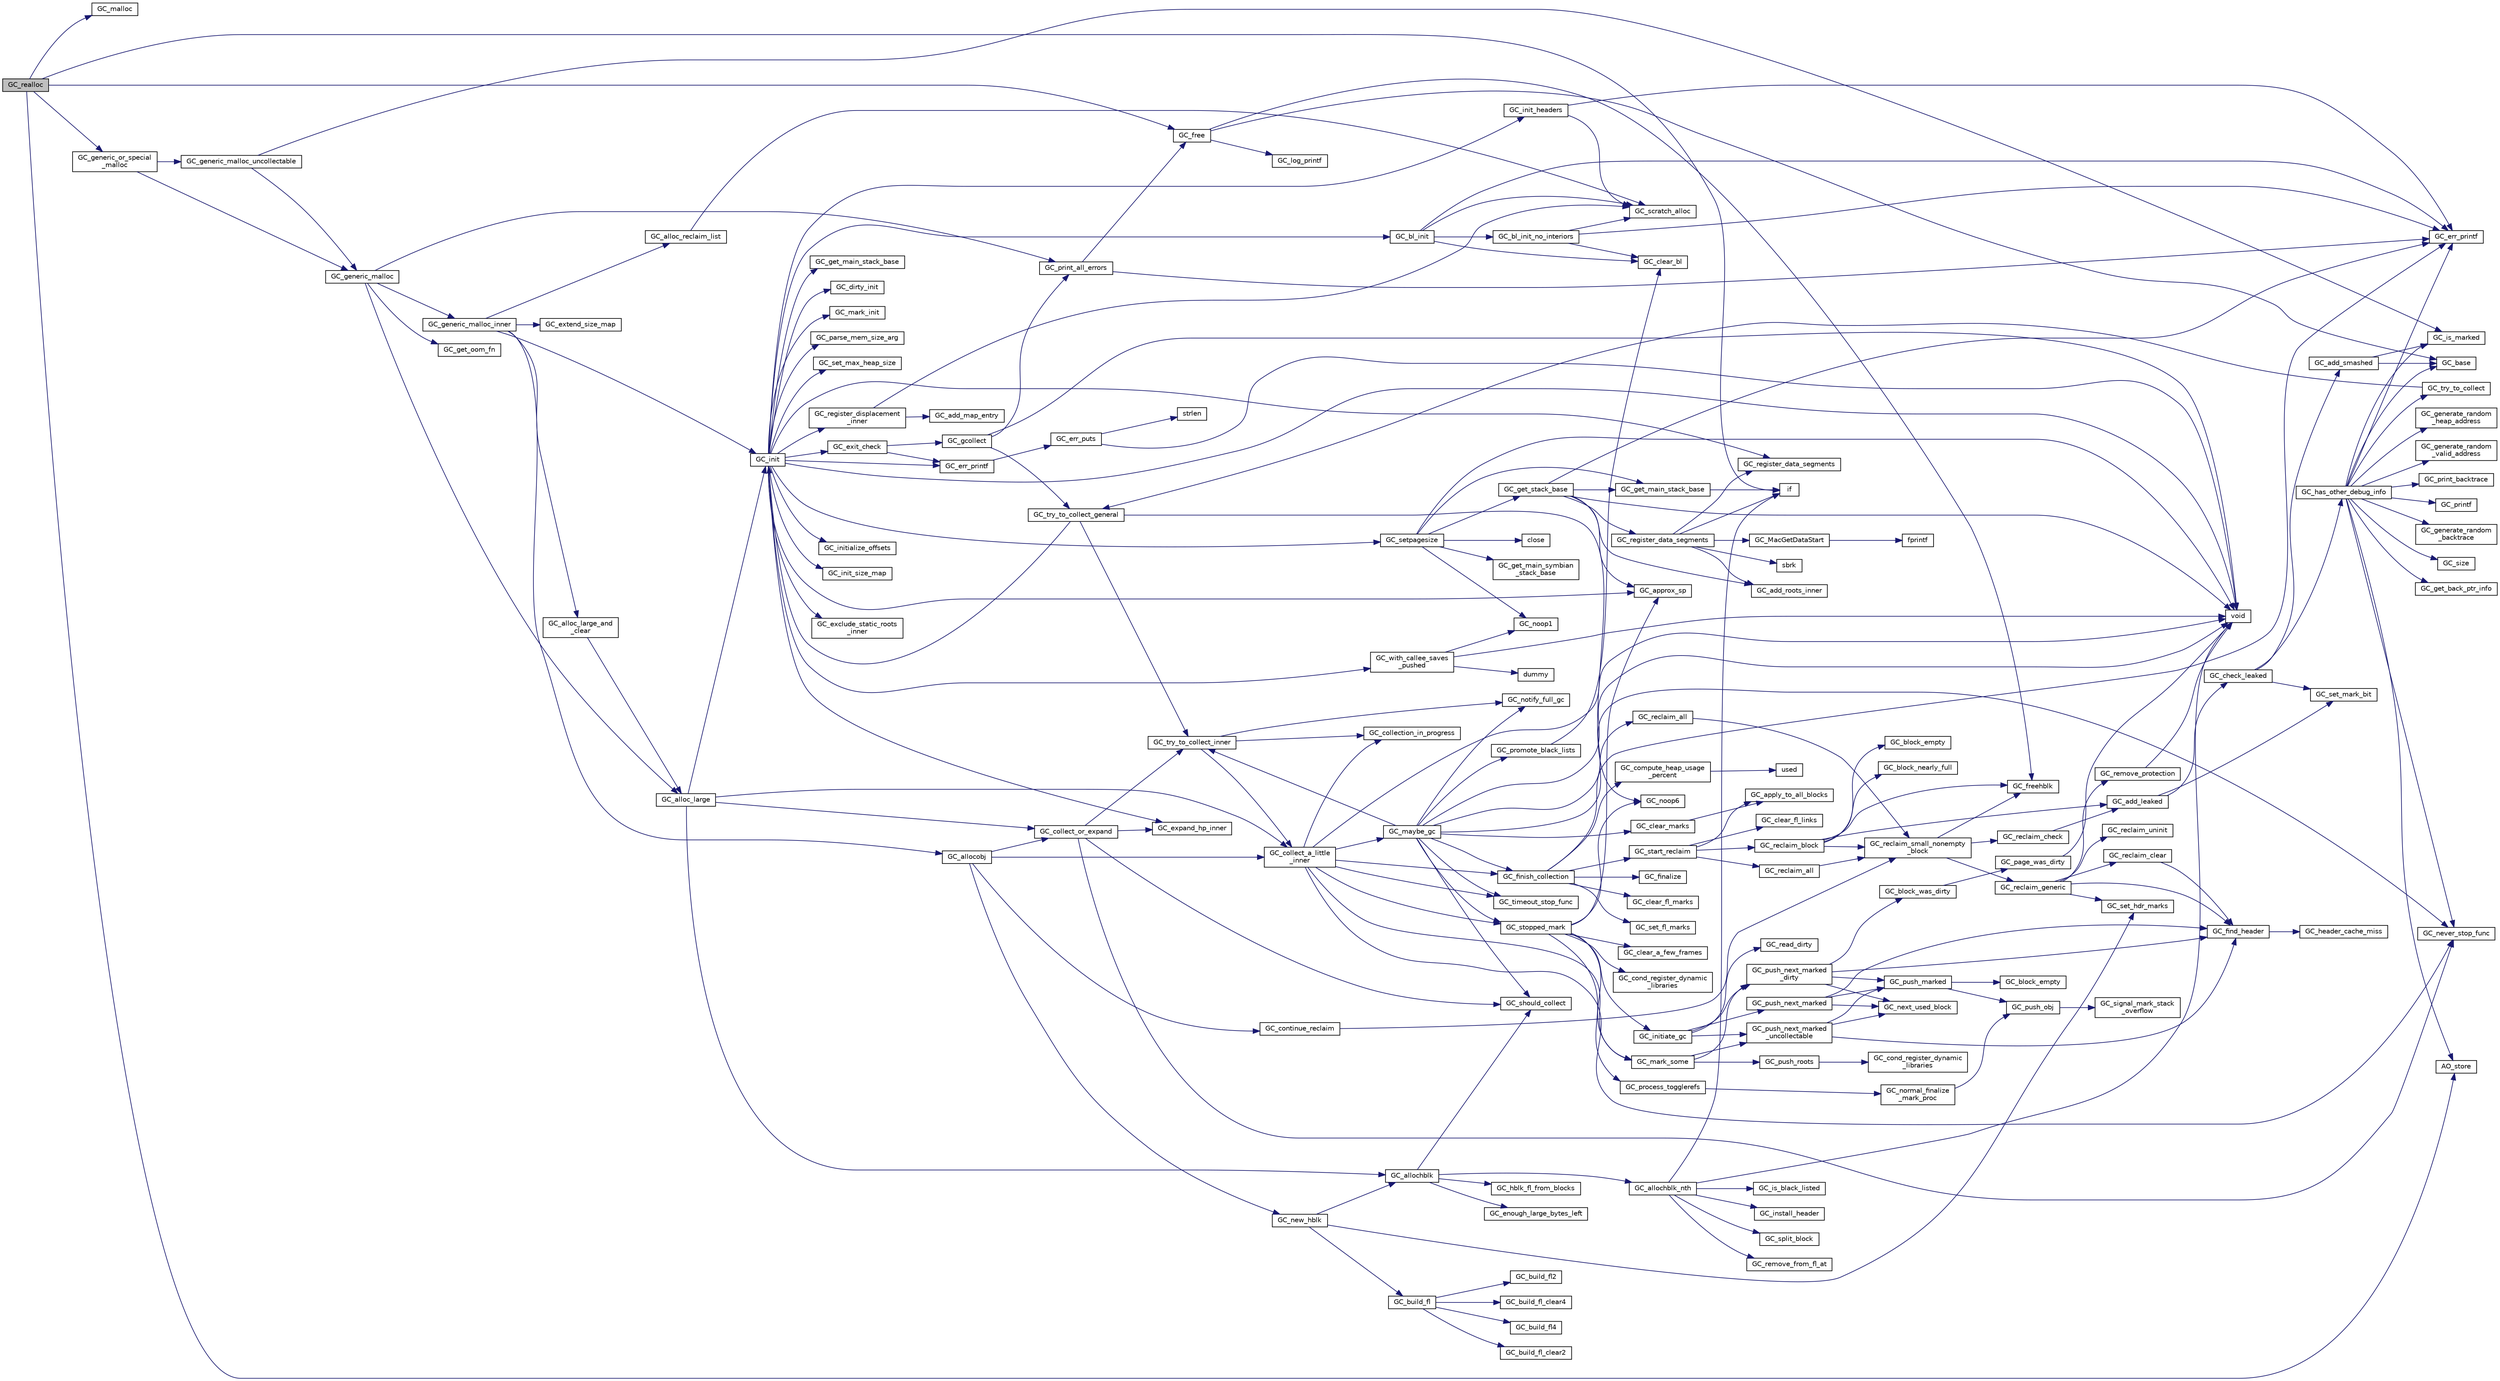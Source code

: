 digraph "GC_realloc"
{
  edge [fontname="Helvetica",fontsize="10",labelfontname="Helvetica",labelfontsize="10"];
  node [fontname="Helvetica",fontsize="10",shape=record];
  rankdir="LR";
  Node2892 [label="GC_realloc",height=0.2,width=0.4,color="black", fillcolor="grey75", style="filled", fontcolor="black"];
  Node2892 -> Node2893 [color="midnightblue",fontsize="10",style="solid",fontname="Helvetica"];
  Node2893 [label="GC_malloc",height=0.2,width=0.4,color="black", fillcolor="white", style="filled",URL="$d6/dcd/malloc_8c.html#a9181bcacd1d3f9ffb3567c73e06bd067"];
  Node2892 -> Node2894 [color="midnightblue",fontsize="10",style="solid",fontname="Helvetica"];
  Node2894 [label="GC_free",height=0.2,width=0.4,color="black", fillcolor="white", style="filled",URL="$d0/daa/gc_8h.html#aef11fb85e24d9cdb7da9ef9df26d45b3"];
  Node2894 -> Node2895 [color="midnightblue",fontsize="10",style="solid",fontname="Helvetica"];
  Node2895 [label="GC_log_printf",height=0.2,width=0.4,color="black", fillcolor="white", style="filled",URL="$dd/d79/gc__priv_8h.html#ada843fec7ffa10957a47951e0691f73b"];
  Node2894 -> Node2896 [color="midnightblue",fontsize="10",style="solid",fontname="Helvetica"];
  Node2896 [label="GC_base",height=0.2,width=0.4,color="black", fillcolor="white", style="filled",URL="$d0/daa/gc_8h.html#a8b93cd0c8d9c312bbdf0e679d10b680a"];
  Node2894 -> Node2897 [color="midnightblue",fontsize="10",style="solid",fontname="Helvetica"];
  Node2897 [label="GC_freehblk",height=0.2,width=0.4,color="black", fillcolor="white", style="filled",URL="$d8/d86/allchblk_8c.html#a2c41d1fbfff96311052f54041d5c659a"];
  Node2892 -> Node2898 [color="midnightblue",fontsize="10",style="solid",fontname="Helvetica"];
  Node2898 [label="if",height=0.2,width=0.4,color="black", fillcolor="white", style="filled",URL="$dc/ddc/3rd_party_2flex-2_85_835_2parse_8c.html#a5468319b5337c3d6192d299ceb3062fc"];
  Node2892 -> Node2899 [color="midnightblue",fontsize="10",style="solid",fontname="Helvetica"];
  Node2899 [label="AO_store",height=0.2,width=0.4,color="black", fillcolor="white", style="filled",URL="$de/da5/generic-small_8h.html#aa31bf334f050b63089046aa522cacdc9"];
  Node2892 -> Node2900 [color="midnightblue",fontsize="10",style="solid",fontname="Helvetica"];
  Node2900 [label="GC_generic_or_special\l_malloc",height=0.2,width=0.4,color="black", fillcolor="white", style="filled",URL="$dc/d51/mallocx_8c.html#a83549b396fda612e216481b778c3b99e"];
  Node2900 -> Node2901 [color="midnightblue",fontsize="10",style="solid",fontname="Helvetica"];
  Node2901 [label="GC_generic_malloc_uncollectable",height=0.2,width=0.4,color="black", fillcolor="white", style="filled",URL="$d6/dcd/malloc_8c.html#ae353dabc0de53073b5a7c3f1457d11ad"];
  Node2901 -> Node2902 [color="midnightblue",fontsize="10",style="solid",fontname="Helvetica"];
  Node2902 [label="GC_generic_malloc",height=0.2,width=0.4,color="black", fillcolor="white", style="filled",URL="$d6/dcd/malloc_8c.html#aa90ce9ffd281a1d15e178cfe413d0871"];
  Node2902 -> Node2903 [color="midnightblue",fontsize="10",style="solid",fontname="Helvetica"];
  Node2903 [label="GC_print_all_errors",height=0.2,width=0.4,color="black", fillcolor="white", style="filled",URL="$dd/d79/gc__priv_8h.html#a9153adf9cf216b060c3ca8e2e69529db"];
  Node2903 -> Node2904 [color="midnightblue",fontsize="10",style="solid",fontname="Helvetica"];
  Node2904 [label="GC_err_printf",height=0.2,width=0.4,color="black", fillcolor="white", style="filled",URL="$dd/d79/gc__priv_8h.html#a515817b1cc28538efe42e953361e6cb1"];
  Node2903 -> Node2894 [color="midnightblue",fontsize="10",style="solid",fontname="Helvetica"];
  Node2902 -> Node2905 [color="midnightblue",fontsize="10",style="solid",fontname="Helvetica"];
  Node2905 [label="GC_generic_malloc_inner",height=0.2,width=0.4,color="black", fillcolor="white", style="filled",URL="$d6/dcd/malloc_8c.html#aaf1ed9de3698d4fdb54f7f73b2dd253e"];
  Node2905 -> Node2906 [color="midnightblue",fontsize="10",style="solid",fontname="Helvetica"];
  Node2906 [label="GC_init",height=0.2,width=0.4,color="black", fillcolor="white", style="filled",URL="$d0/daa/gc_8h.html#a16a0e282a07c598595436b79e88d6e00"];
  Node2906 -> Node2907 [color="midnightblue",fontsize="10",style="solid",fontname="Helvetica"];
  Node2907 [label="void",height=0.2,width=0.4,color="black", fillcolor="white", style="filled",URL="$d0/daa/gc_8h.html#a7e0f997409f0b1753e44b648fcd6fc39"];
  Node2906 -> Node2908 [color="midnightblue",fontsize="10",style="solid",fontname="Helvetica"];
  Node2908 [label="GC_setpagesize",height=0.2,width=0.4,color="black", fillcolor="white", style="filled",URL="$dd/d79/gc__priv_8h.html#a69f36e8eacdbd088bfd0fe6b8187d13f"];
  Node2908 -> Node2909 [color="midnightblue",fontsize="10",style="solid",fontname="Helvetica"];
  Node2909 [label="GC_get_stack_base",height=0.2,width=0.4,color="black", fillcolor="white", style="filled",URL="$d2/d3c/os__dep_8c.html#a09251998bd28d60637173777b72fec2f"];
  Node2909 -> Node2910 [color="midnightblue",fontsize="10",style="solid",fontname="Helvetica"];
  Node2910 [label="GC_get_main_stack_base",height=0.2,width=0.4,color="black", fillcolor="white", style="filled",URL="$d2/d3c/os__dep_8c.html#af9cca322f452a3242d4ddae4f582ace7"];
  Node2910 -> Node2898 [color="midnightblue",fontsize="10",style="solid",fontname="Helvetica"];
  Node2909 -> Node2911 [color="midnightblue",fontsize="10",style="solid",fontname="Helvetica"];
  Node2911 [label="GC_approx_sp",height=0.2,width=0.4,color="black", fillcolor="white", style="filled",URL="$dd/d79/gc__priv_8h.html#a63ad3c8487c6bdefff474f15bb986e81"];
  Node2909 -> Node2912 [color="midnightblue",fontsize="10",style="solid",fontname="Helvetica"];
  Node2912 [label="GC_register_data_segments",height=0.2,width=0.4,color="black", fillcolor="white", style="filled",URL="$d2/d3c/os__dep_8c.html#a3d0d3f82fd76148cd7432d53d70b1fc6"];
  Node2912 -> Node2898 [color="midnightblue",fontsize="10",style="solid",fontname="Helvetica"];
  Node2912 -> Node2913 [color="midnightblue",fontsize="10",style="solid",fontname="Helvetica"];
  Node2913 [label="GC_register_data_segments",height=0.2,width=0.4,color="black", fillcolor="white", style="filled",URL="$df/db9/_amiga_o_s_8c.html#a3d0d3f82fd76148cd7432d53d70b1fc6"];
  Node2912 -> Node2914 [color="midnightblue",fontsize="10",style="solid",fontname="Helvetica"];
  Node2914 [label="GC_add_roots_inner",height=0.2,width=0.4,color="black", fillcolor="white", style="filled",URL="$dd/d79/gc__priv_8h.html#a75a78418f0a04f04ffd9edd82461f646"];
  Node2912 -> Node2915 [color="midnightblue",fontsize="10",style="solid",fontname="Helvetica"];
  Node2915 [label="sbrk",height=0.2,width=0.4,color="black", fillcolor="white", style="filled",URL="$d4/d98/g_09_09malloc_8c.html#af449de63ece64281502c546e6c491cc3"];
  Node2912 -> Node2916 [color="midnightblue",fontsize="10",style="solid",fontname="Helvetica"];
  Node2916 [label="GC_MacGetDataStart",height=0.2,width=0.4,color="black", fillcolor="white", style="filled",URL="$de/d92/_mac_o_s_8c.html#af0f592ca26979a59bef5485b6b146f17"];
  Node2916 -> Node2917 [color="midnightblue",fontsize="10",style="solid",fontname="Helvetica"];
  Node2917 [label="fprintf",height=0.2,width=0.4,color="black", fillcolor="white", style="filled",URL="$d2/d8c/examplehs038_8m.html#ae272956ea74f28b2f067d455fead331f"];
  Node2909 -> Node2904 [color="midnightblue",fontsize="10",style="solid",fontname="Helvetica"];
  Node2909 -> Node2914 [color="midnightblue",fontsize="10",style="solid",fontname="Helvetica"];
  Node2909 -> Node2907 [color="midnightblue",fontsize="10",style="solid",fontname="Helvetica"];
  Node2908 -> Node2907 [color="midnightblue",fontsize="10",style="solid",fontname="Helvetica"];
  Node2908 -> Node2918 [color="midnightblue",fontsize="10",style="solid",fontname="Helvetica"];
  Node2918 [label="GC_noop1",height=0.2,width=0.4,color="black", fillcolor="white", style="filled",URL="$d0/daa/gc_8h.html#a233015def2a1752a7feb7c81d34f89e6"];
  Node2908 -> Node2919 [color="midnightblue",fontsize="10",style="solid",fontname="Helvetica"];
  Node2919 [label="close",height=0.2,width=0.4,color="black", fillcolor="white", style="filled",URL="$de/def/kim__info_8m.html#aff74ba1ae73082324b3adcbdd8d78860"];
  Node2908 -> Node2910 [color="midnightblue",fontsize="10",style="solid",fontname="Helvetica"];
  Node2908 -> Node2920 [color="midnightblue",fontsize="10",style="solid",fontname="Helvetica"];
  Node2920 [label="GC_get_main_symbian\l_stack_base",height=0.2,width=0.4,color="black", fillcolor="white", style="filled",URL="$df/dac/symbian_8cpp.html#a4abe4d117f7529e3efefad688145a791"];
  Node2906 -> Node2921 [color="midnightblue",fontsize="10",style="solid",fontname="Helvetica"];
  Node2921 [label="GC_err_printf",height=0.2,width=0.4,color="black", fillcolor="white", style="filled",URL="$de/dd3/gc_2misc_8c.html#a65add866e165472e33077885ab5cb57d"];
  Node2921 -> Node2922 [color="midnightblue",fontsize="10",style="solid",fontname="Helvetica"];
  Node2922 [label="GC_err_puts",height=0.2,width=0.4,color="black", fillcolor="white", style="filled",URL="$de/dd3/gc_2misc_8c.html#ac8e0ae3d9050e13056af620d0395c587"];
  Node2922 -> Node2907 [color="midnightblue",fontsize="10",style="solid",fontname="Helvetica"];
  Node2922 -> Node2923 [color="midnightblue",fontsize="10",style="solid",fontname="Helvetica"];
  Node2923 [label="strlen",height=0.2,width=0.4,color="black", fillcolor="white", style="filled",URL="$d7/d57/iregex_8c.html#a492442620ce65db20fe7297b43cbca65"];
  Node2906 -> Node2924 [color="midnightblue",fontsize="10",style="solid",fontname="Helvetica"];
  Node2924 [label="GC_exclude_static_roots\l_inner",height=0.2,width=0.4,color="black", fillcolor="white", style="filled",URL="$dd/d79/gc__priv_8h.html#a9de5e042f9c16b0710e64611cfa92539"];
  Node2906 -> Node2925 [color="midnightblue",fontsize="10",style="solid",fontname="Helvetica"];
  Node2925 [label="GC_get_main_stack_base",height=0.2,width=0.4,color="black", fillcolor="white", style="filled",URL="$df/db9/_amiga_o_s_8c.html#af9cca322f452a3242d4ddae4f582ace7"];
  Node2906 -> Node2911 [color="midnightblue",fontsize="10",style="solid",fontname="Helvetica"];
  Node2906 -> Node2926 [color="midnightblue",fontsize="10",style="solid",fontname="Helvetica"];
  Node2926 [label="GC_dirty_init",height=0.2,width=0.4,color="black", fillcolor="white", style="filled",URL="$dd/d79/gc__priv_8h.html#a29a51493303bec3663137cb9ca6d2343"];
  Node2906 -> Node2913 [color="midnightblue",fontsize="10",style="solid",fontname="Helvetica"];
  Node2906 -> Node2927 [color="midnightblue",fontsize="10",style="solid",fontname="Helvetica"];
  Node2927 [label="GC_init_headers",height=0.2,width=0.4,color="black", fillcolor="white", style="filled",URL="$d2/d22/headers_8c.html#ab7801e7a7fe68245da22dff8da4dfa63"];
  Node2927 -> Node2928 [color="midnightblue",fontsize="10",style="solid",fontname="Helvetica"];
  Node2928 [label="GC_scratch_alloc",height=0.2,width=0.4,color="black", fillcolor="white", style="filled",URL="$d2/d22/headers_8c.html#ad4012dbe01b6c85c8c21b76e5d42b460"];
  Node2927 -> Node2904 [color="midnightblue",fontsize="10",style="solid",fontname="Helvetica"];
  Node2906 -> Node2929 [color="midnightblue",fontsize="10",style="solid",fontname="Helvetica"];
  Node2929 [label="GC_bl_init",height=0.2,width=0.4,color="black", fillcolor="white", style="filled",URL="$db/d5f/blacklst_8c.html#af4183eead1835a06b5062b1a9980df57"];
  Node2929 -> Node2930 [color="midnightblue",fontsize="10",style="solid",fontname="Helvetica"];
  Node2930 [label="GC_bl_init_no_interiors",height=0.2,width=0.4,color="black", fillcolor="white", style="filled",URL="$db/d5f/blacklst_8c.html#aa959cb7ecd954c5ce71a307a95e917b0"];
  Node2930 -> Node2928 [color="midnightblue",fontsize="10",style="solid",fontname="Helvetica"];
  Node2930 -> Node2904 [color="midnightblue",fontsize="10",style="solid",fontname="Helvetica"];
  Node2930 -> Node2931 [color="midnightblue",fontsize="10",style="solid",fontname="Helvetica"];
  Node2931 [label="GC_clear_bl",height=0.2,width=0.4,color="black", fillcolor="white", style="filled",URL="$db/d5f/blacklst_8c.html#abffd8217465e2a2af662066fae2c46b3"];
  Node2929 -> Node2928 [color="midnightblue",fontsize="10",style="solid",fontname="Helvetica"];
  Node2929 -> Node2904 [color="midnightblue",fontsize="10",style="solid",fontname="Helvetica"];
  Node2929 -> Node2931 [color="midnightblue",fontsize="10",style="solid",fontname="Helvetica"];
  Node2906 -> Node2932 [color="midnightblue",fontsize="10",style="solid",fontname="Helvetica"];
  Node2932 [label="GC_mark_init",height=0.2,width=0.4,color="black", fillcolor="white", style="filled",URL="$dd/d79/gc__priv_8h.html#a64108c12ea06e23af7be1d9c872be526"];
  Node2906 -> Node2933 [color="midnightblue",fontsize="10",style="solid",fontname="Helvetica"];
  Node2933 [label="GC_parse_mem_size_arg",height=0.2,width=0.4,color="black", fillcolor="white", style="filled",URL="$de/dd3/gc_2misc_8c.html#ad6fefa01e4246ef7c4658456d0c8d51c"];
  Node2906 -> Node2934 [color="midnightblue",fontsize="10",style="solid",fontname="Helvetica"];
  Node2934 [label="GC_set_max_heap_size",height=0.2,width=0.4,color="black", fillcolor="white", style="filled",URL="$d9/d39/alloc_8c.html#a19ab7146b88522de1093da71555be260"];
  Node2906 -> Node2935 [color="midnightblue",fontsize="10",style="solid",fontname="Helvetica"];
  Node2935 [label="GC_expand_hp_inner",height=0.2,width=0.4,color="black", fillcolor="white", style="filled",URL="$d9/d39/alloc_8c.html#ac5bcf928b3ddcd0be79f3b8e276ecb5c"];
  Node2906 -> Node2936 [color="midnightblue",fontsize="10",style="solid",fontname="Helvetica"];
  Node2936 [label="GC_initialize_offsets",height=0.2,width=0.4,color="black", fillcolor="white", style="filled",URL="$dd/d79/gc__priv_8h.html#abbd44583f2d985e9a2eb30303beb8f97"];
  Node2906 -> Node2937 [color="midnightblue",fontsize="10",style="solid",fontname="Helvetica"];
  Node2937 [label="GC_register_displacement\l_inner",height=0.2,width=0.4,color="black", fillcolor="white", style="filled",URL="$dd/d79/gc__priv_8h.html#a2a2204a2386781556aa1d3d70eb9bd04"];
  Node2937 -> Node2938 [color="midnightblue",fontsize="10",style="solid",fontname="Helvetica"];
  Node2938 [label="GC_add_map_entry",height=0.2,width=0.4,color="black", fillcolor="white", style="filled",URL="$dd/d79/gc__priv_8h.html#ac2326c77652399203efc82c6b971dc4e"];
  Node2937 -> Node2928 [color="midnightblue",fontsize="10",style="solid",fontname="Helvetica"];
  Node2906 -> Node2939 [color="midnightblue",fontsize="10",style="solid",fontname="Helvetica"];
  Node2939 [label="GC_init_size_map",height=0.2,width=0.4,color="black", fillcolor="white", style="filled",URL="$de/dd3/gc_2misc_8c.html#a8630ca36a509b7a5b0ff5091b59f261a"];
  Node2906 -> Node2940 [color="midnightblue",fontsize="10",style="solid",fontname="Helvetica"];
  Node2940 [label="GC_with_callee_saves\l_pushed",height=0.2,width=0.4,color="black", fillcolor="white", style="filled",URL="$dd/d79/gc__priv_8h.html#a6af56dbaf871f19819e42a5445771613"];
  Node2940 -> Node2941 [color="midnightblue",fontsize="10",style="solid",fontname="Helvetica"];
  Node2941 [label="dummy",height=0.2,width=0.4,color="black", fillcolor="white", style="filled",URL="$d7/d6b/ipoma-dummy_8f.html#a14e68597ab81208552434ccd2a9e8f4f"];
  Node2940 -> Node2918 [color="midnightblue",fontsize="10",style="solid",fontname="Helvetica"];
  Node2940 -> Node2907 [color="midnightblue",fontsize="10",style="solid",fontname="Helvetica"];
  Node2906 -> Node2942 [color="midnightblue",fontsize="10",style="solid",fontname="Helvetica"];
  Node2942 [label="GC_exit_check",height=0.2,width=0.4,color="black", fillcolor="white", style="filled",URL="$de/dd3/gc_2misc_8c.html#aebed0843915f857a3004b0b9fc88846e"];
  Node2942 -> Node2943 [color="midnightblue",fontsize="10",style="solid",fontname="Helvetica"];
  Node2943 [label="GC_gcollect",height=0.2,width=0.4,color="black", fillcolor="white", style="filled",URL="$d9/d39/alloc_8c.html#a726a8653def8e4e16be7e29c7617c7d5"];
  Node2943 -> Node2907 [color="midnightblue",fontsize="10",style="solid",fontname="Helvetica"];
  Node2943 -> Node2944 [color="midnightblue",fontsize="10",style="solid",fontname="Helvetica"];
  Node2944 [label="GC_try_to_collect_general",height=0.2,width=0.4,color="black", fillcolor="white", style="filled",URL="$d9/d39/alloc_8c.html#a70b496ceee236d78b93b578c73695d6a"];
  Node2944 -> Node2906 [color="midnightblue",fontsize="10",style="solid",fontname="Helvetica"];
  Node2944 -> Node2945 [color="midnightblue",fontsize="10",style="solid",fontname="Helvetica"];
  Node2945 [label="GC_noop6",height=0.2,width=0.4,color="black", fillcolor="white", style="filled",URL="$dd/d79/gc__priv_8h.html#acb8ad0deabff4b0f2dd9dda6c7bd7190"];
  Node2944 -> Node2946 [color="midnightblue",fontsize="10",style="solid",fontname="Helvetica"];
  Node2946 [label="GC_try_to_collect_inner",height=0.2,width=0.4,color="black", fillcolor="white", style="filled",URL="$d9/d39/alloc_8c.html#a2add6e03db26dd061369fb1116eae67d"];
  Node2946 -> Node2947 [color="midnightblue",fontsize="10",style="solid",fontname="Helvetica"];
  Node2947 [label="GC_collection_in_progress",height=0.2,width=0.4,color="black", fillcolor="white", style="filled",URL="$dd/d79/gc__priv_8h.html#a0784f4bbd76df30f0d547e848e570d75"];
  Node2946 -> Node2948 [color="midnightblue",fontsize="10",style="solid",fontname="Helvetica"];
  Node2948 [label="GC_collect_a_little\l_inner",height=0.2,width=0.4,color="black", fillcolor="white", style="filled",URL="$d9/d39/alloc_8c.html#aa4521e4ff77319368671db2f7cc56ca4"];
  Node2948 -> Node2947 [color="midnightblue",fontsize="10",style="solid",fontname="Helvetica"];
  Node2948 -> Node2949 [color="midnightblue",fontsize="10",style="solid",fontname="Helvetica"];
  Node2949 [label="GC_mark_some",height=0.2,width=0.4,color="black", fillcolor="white", style="filled",URL="$dd/d79/gc__priv_8h.html#abc58b74d8f082c09663afed967bf7bd1"];
  Node2949 -> Node2950 [color="midnightblue",fontsize="10",style="solid",fontname="Helvetica"];
  Node2950 [label="GC_push_next_marked\l_dirty",height=0.2,width=0.4,color="black", fillcolor="white", style="filled",URL="$d1/db7/mark_8c.html#a2b64914843f3267ea62fb8cf095cb09d"];
  Node2950 -> Node2951 [color="midnightblue",fontsize="10",style="solid",fontname="Helvetica"];
  Node2951 [label="GC_next_used_block",height=0.2,width=0.4,color="black", fillcolor="white", style="filled",URL="$d2/d22/headers_8c.html#a6e4b2c04b60a205269287bedeae8753c"];
  Node2950 -> Node2952 [color="midnightblue",fontsize="10",style="solid",fontname="Helvetica"];
  Node2952 [label="GC_find_header",height=0.2,width=0.4,color="black", fillcolor="white", style="filled",URL="$d2/d22/headers_8c.html#a82a38fd3345ecdd1ab8e84422ed16022"];
  Node2952 -> Node2953 [color="midnightblue",fontsize="10",style="solid",fontname="Helvetica"];
  Node2953 [label="GC_header_cache_miss",height=0.2,width=0.4,color="black", fillcolor="white", style="filled",URL="$d2/d22/headers_8c.html#a6713a42cf8bb9b399bc20947f771b5c7"];
  Node2950 -> Node2954 [color="midnightblue",fontsize="10",style="solid",fontname="Helvetica"];
  Node2954 [label="GC_block_was_dirty",height=0.2,width=0.4,color="black", fillcolor="white", style="filled",URL="$d1/db7/mark_8c.html#ad3dbd3d31eb43d2ad442e22d523fd716"];
  Node2954 -> Node2955 [color="midnightblue",fontsize="10",style="solid",fontname="Helvetica"];
  Node2955 [label="GC_page_was_dirty",height=0.2,width=0.4,color="black", fillcolor="white", style="filled",URL="$dd/d79/gc__priv_8h.html#a6fa44797f4bbb69a231f72a3255960fe"];
  Node2955 -> Node2907 [color="midnightblue",fontsize="10",style="solid",fontname="Helvetica"];
  Node2950 -> Node2956 [color="midnightblue",fontsize="10",style="solid",fontname="Helvetica"];
  Node2956 [label="GC_push_marked",height=0.2,width=0.4,color="black", fillcolor="white", style="filled",URL="$d1/db7/mark_8c.html#a3f6c642633cbcf2c4960bbb02a6b305c"];
  Node2956 -> Node2957 [color="midnightblue",fontsize="10",style="solid",fontname="Helvetica"];
  Node2957 [label="GC_block_empty",height=0.2,width=0.4,color="black", fillcolor="white", style="filled",URL="$dd/d79/gc__priv_8h.html#a492e5047848f1c2ee71297f76085b687"];
  Node2956 -> Node2958 [color="midnightblue",fontsize="10",style="solid",fontname="Helvetica"];
  Node2958 [label="GC_push_obj",height=0.2,width=0.4,color="black", fillcolor="white", style="filled",URL="$d8/d2e/gc__pmark_8h.html#a3bf1b3df20d6725c7b48570dc6334ae9"];
  Node2958 -> Node2959 [color="midnightblue",fontsize="10",style="solid",fontname="Helvetica"];
  Node2959 [label="GC_signal_mark_stack\l_overflow",height=0.2,width=0.4,color="black", fillcolor="white", style="filled",URL="$d8/d2e/gc__pmark_8h.html#ac7235e2e6e7dee5b8d82acb48bbf7c47"];
  Node2949 -> Node2960 [color="midnightblue",fontsize="10",style="solid",fontname="Helvetica"];
  Node2960 [label="GC_push_roots",height=0.2,width=0.4,color="black", fillcolor="white", style="filled",URL="$dd/d79/gc__priv_8h.html#aa286e2246387f4caab7aab61bd61c4f8"];
  Node2960 -> Node2961 [color="midnightblue",fontsize="10",style="solid",fontname="Helvetica"];
  Node2961 [label="GC_cond_register_dynamic\l_libraries",height=0.2,width=0.4,color="black", fillcolor="white", style="filled",URL="$dd/d54/mark__rts_8c.html#a8d8ac1f3d8195087879027a5c35988bb"];
  Node2949 -> Node2962 [color="midnightblue",fontsize="10",style="solid",fontname="Helvetica"];
  Node2962 [label="GC_push_next_marked\l_uncollectable",height=0.2,width=0.4,color="black", fillcolor="white", style="filled",URL="$d1/db7/mark_8c.html#ac45e0725fc752de3102a602c1f0cea01"];
  Node2962 -> Node2951 [color="midnightblue",fontsize="10",style="solid",fontname="Helvetica"];
  Node2962 -> Node2952 [color="midnightblue",fontsize="10",style="solid",fontname="Helvetica"];
  Node2962 -> Node2956 [color="midnightblue",fontsize="10",style="solid",fontname="Helvetica"];
  Node2948 -> Node2963 [color="midnightblue",fontsize="10",style="solid",fontname="Helvetica"];
  Node2963 [label="GC_stopped_mark",height=0.2,width=0.4,color="black", fillcolor="white", style="filled",URL="$d9/d39/alloc_8c.html#a770f751cf8819cb41e0cf38b7a36ef33"];
  Node2963 -> Node2964 [color="midnightblue",fontsize="10",style="solid",fontname="Helvetica"];
  Node2964 [label="GC_cond_register_dynamic\l_libraries",height=0.2,width=0.4,color="black", fillcolor="white", style="filled",URL="$dd/d79/gc__priv_8h.html#a8d8ac1f3d8195087879027a5c35988bb"];
  Node2963 -> Node2965 [color="midnightblue",fontsize="10",style="solid",fontname="Helvetica"];
  Node2965 [label="GC_process_togglerefs",height=0.2,width=0.4,color="black", fillcolor="white", style="filled",URL="$d3/d1e/finalize_8c.html#aa9239d76bc7e48761f3c53969bbc59bf"];
  Node2965 -> Node2966 [color="midnightblue",fontsize="10",style="solid",fontname="Helvetica"];
  Node2966 [label="GC_normal_finalize\l_mark_proc",height=0.2,width=0.4,color="black", fillcolor="white", style="filled",URL="$d3/d1e/finalize_8c.html#ad08f29bfcd6a376a69cedd2f97586baa"];
  Node2966 -> Node2958 [color="midnightblue",fontsize="10",style="solid",fontname="Helvetica"];
  Node2963 -> Node2967 [color="midnightblue",fontsize="10",style="solid",fontname="Helvetica"];
  Node2967 [label="GC_clear_a_few_frames",height=0.2,width=0.4,color="black", fillcolor="white", style="filled",URL="$d9/d39/alloc_8c.html#a4dccf283b324c02707dc118d2c76a82e"];
  Node2963 -> Node2945 [color="midnightblue",fontsize="10",style="solid",fontname="Helvetica"];
  Node2963 -> Node2968 [color="midnightblue",fontsize="10",style="solid",fontname="Helvetica"];
  Node2968 [label="GC_initiate_gc",height=0.2,width=0.4,color="black", fillcolor="white", style="filled",URL="$dd/d79/gc__priv_8h.html#a84c21b48dfdf4029f20f20bcd03fabc5"];
  Node2968 -> Node2969 [color="midnightblue",fontsize="10",style="solid",fontname="Helvetica"];
  Node2969 [label="GC_read_dirty",height=0.2,width=0.4,color="black", fillcolor="white", style="filled",URL="$dd/d79/gc__priv_8h.html#ac54bdf2543cf0a3459be3ee5aac96e18"];
  Node2968 -> Node2950 [color="midnightblue",fontsize="10",style="solid",fontname="Helvetica"];
  Node2968 -> Node2970 [color="midnightblue",fontsize="10",style="solid",fontname="Helvetica"];
  Node2970 [label="GC_push_next_marked",height=0.2,width=0.4,color="black", fillcolor="white", style="filled",URL="$d1/db7/mark_8c.html#a85138116d042be2501da35dac96baa00"];
  Node2970 -> Node2951 [color="midnightblue",fontsize="10",style="solid",fontname="Helvetica"];
  Node2970 -> Node2952 [color="midnightblue",fontsize="10",style="solid",fontname="Helvetica"];
  Node2970 -> Node2956 [color="midnightblue",fontsize="10",style="solid",fontname="Helvetica"];
  Node2968 -> Node2962 [color="midnightblue",fontsize="10",style="solid",fontname="Helvetica"];
  Node2963 -> Node2949 [color="midnightblue",fontsize="10",style="solid",fontname="Helvetica"];
  Node2963 -> Node2911 [color="midnightblue",fontsize="10",style="solid",fontname="Helvetica"];
  Node2948 -> Node2971 [color="midnightblue",fontsize="10",style="solid",fontname="Helvetica"];
  Node2971 [label="GC_timeout_stop_func",height=0.2,width=0.4,color="black", fillcolor="white", style="filled",URL="$d9/d39/alloc_8c.html#a4ff1e49182c4fb83f2e6aa1c7ded2071"];
  Node2948 -> Node2907 [color="midnightblue",fontsize="10",style="solid",fontname="Helvetica"];
  Node2948 -> Node2972 [color="midnightblue",fontsize="10",style="solid",fontname="Helvetica"];
  Node2972 [label="GC_never_stop_func",height=0.2,width=0.4,color="black", fillcolor="white", style="filled",URL="$d9/d39/alloc_8c.html#a198983e95d71e4daf794092f12618009"];
  Node2948 -> Node2973 [color="midnightblue",fontsize="10",style="solid",fontname="Helvetica"];
  Node2973 [label="GC_finish_collection",height=0.2,width=0.4,color="black", fillcolor="white", style="filled",URL="$d9/d39/alloc_8c.html#a3c34c8a98cd8b3be1725944ba54701ad"];
  Node2973 -> Node2974 [color="midnightblue",fontsize="10",style="solid",fontname="Helvetica"];
  Node2974 [label="GC_set_fl_marks",height=0.2,width=0.4,color="black", fillcolor="white", style="filled",URL="$d9/d39/alloc_8c.html#a48dd9a512111c483ccdae63a89a10e59"];
  Node2973 -> Node2975 [color="midnightblue",fontsize="10",style="solid",fontname="Helvetica"];
  Node2975 [label="GC_start_reclaim",height=0.2,width=0.4,color="black", fillcolor="white", style="filled",URL="$dd/d79/gc__priv_8h.html#a3d4aa82f45c24b3b7a8eb3e607582995"];
  Node2975 -> Node2976 [color="midnightblue",fontsize="10",style="solid",fontname="Helvetica"];
  Node2976 [label="GC_clear_fl_links",height=0.2,width=0.4,color="black", fillcolor="white", style="filled",URL="$d7/d0b/reclaim_8c.html#a8dd938713e06c8a0434bb0063e4fe1ff"];
  Node2975 -> Node2977 [color="midnightblue",fontsize="10",style="solid",fontname="Helvetica"];
  Node2977 [label="GC_apply_to_all_blocks",height=0.2,width=0.4,color="black", fillcolor="white", style="filled",URL="$d2/d22/headers_8c.html#a48a8aa76f61165c1116bb7a3a52d9ac5"];
  Node2975 -> Node2978 [color="midnightblue",fontsize="10",style="solid",fontname="Helvetica"];
  Node2978 [label="GC_reclaim_block",height=0.2,width=0.4,color="black", fillcolor="white", style="filled",URL="$d7/d0b/reclaim_8c.html#a7721e31790b860809f5b25aef40ac673"];
  Node2978 -> Node2979 [color="midnightblue",fontsize="10",style="solid",fontname="Helvetica"];
  Node2979 [label="GC_add_leaked",height=0.2,width=0.4,color="black", fillcolor="white", style="filled",URL="$d7/d0b/reclaim_8c.html#afccf6e87c1d8bdbe9ea41221a3dc78ad"];
  Node2979 -> Node2980 [color="midnightblue",fontsize="10",style="solid",fontname="Helvetica"];
  Node2980 [label="GC_check_leaked",height=0.2,width=0.4,color="black", fillcolor="white", style="filled",URL="$d3/d7b/dbg__mlc_8c.html#a4985b7b1cc5846b5fc372ada1a410071"];
  Node2980 -> Node2981 [color="midnightblue",fontsize="10",style="solid",fontname="Helvetica"];
  Node2981 [label="GC_has_other_debug_info",height=0.2,width=0.4,color="black", fillcolor="white", style="filled",URL="$d3/d7b/dbg__mlc_8c.html#a1e8d4ec327bfee97d5936431e51c3ef6"];
  Node2981 -> Node2982 [color="midnightblue",fontsize="10",style="solid",fontname="Helvetica"];
  Node2982 [label="GC_size",height=0.2,width=0.4,color="black", fillcolor="white", style="filled",URL="$d0/daa/gc_8h.html#a8e4b29a6f09c281e53721eba5f206cf8"];
  Node2981 -> Node2899 [color="midnightblue",fontsize="10",style="solid",fontname="Helvetica"];
  Node2981 -> Node2983 [color="midnightblue",fontsize="10",style="solid",fontname="Helvetica"];
  Node2983 [label="GC_get_back_ptr_info",height=0.2,width=0.4,color="black", fillcolor="white", style="filled",URL="$d1/d12/gc__backptr_8h.html#adf1bbdb7ae913d2c830b03c68a46dbc4"];
  Node2981 -> Node2896 [color="midnightblue",fontsize="10",style="solid",fontname="Helvetica"];
  Node2981 -> Node2984 [color="midnightblue",fontsize="10",style="solid",fontname="Helvetica"];
  Node2984 [label="GC_generate_random\l_heap_address",height=0.2,width=0.4,color="black", fillcolor="white", style="filled",URL="$d1/d12/gc__backptr_8h.html#a1d6517e661024a0531a120458a888654"];
  Node2981 -> Node2985 [color="midnightblue",fontsize="10",style="solid",fontname="Helvetica"];
  Node2985 [label="GC_generate_random\l_valid_address",height=0.2,width=0.4,color="black", fillcolor="white", style="filled",URL="$d1/d12/gc__backptr_8h.html#a1a7cecbc608801ff228aa5b9a63203fb"];
  Node2981 -> Node2986 [color="midnightblue",fontsize="10",style="solid",fontname="Helvetica"];
  Node2986 [label="GC_is_marked",height=0.2,width=0.4,color="black", fillcolor="white", style="filled",URL="$d4/d23/gc__mark_8h.html#a268392cfc127d2574a72a58dd517e926"];
  Node2981 -> Node2987 [color="midnightblue",fontsize="10",style="solid",fontname="Helvetica"];
  Node2987 [label="GC_print_backtrace",height=0.2,width=0.4,color="black", fillcolor="white", style="filled",URL="$d1/d12/gc__backptr_8h.html#aae6654dbd1cbf8f9169002044dca341c"];
  Node2981 -> Node2904 [color="midnightblue",fontsize="10",style="solid",fontname="Helvetica"];
  Node2981 -> Node2988 [color="midnightblue",fontsize="10",style="solid",fontname="Helvetica"];
  Node2988 [label="GC_printf",height=0.2,width=0.4,color="black", fillcolor="white", style="filled",URL="$dd/d79/gc__priv_8h.html#af88bfca208f01c5a5b986b6875d279c5"];
  Node2981 -> Node2989 [color="midnightblue",fontsize="10",style="solid",fontname="Helvetica"];
  Node2989 [label="GC_generate_random\l_backtrace",height=0.2,width=0.4,color="black", fillcolor="white", style="filled",URL="$d1/d12/gc__backptr_8h.html#abf6a51b99f26482e856763f27018f009"];
  Node2981 -> Node2990 [color="midnightblue",fontsize="10",style="solid",fontname="Helvetica"];
  Node2990 [label="GC_try_to_collect",height=0.2,width=0.4,color="black", fillcolor="white", style="filled",URL="$d9/d39/alloc_8c.html#ad5a1cc1b1694e4370eef16ec02100a0a"];
  Node2990 -> Node2944 [color="midnightblue",fontsize="10",style="solid",fontname="Helvetica"];
  Node2981 -> Node2972 [color="midnightblue",fontsize="10",style="solid",fontname="Helvetica"];
  Node2980 -> Node2991 [color="midnightblue",fontsize="10",style="solid",fontname="Helvetica"];
  Node2991 [label="GC_set_mark_bit",height=0.2,width=0.4,color="black", fillcolor="white", style="filled",URL="$d4/d23/gc__mark_8h.html#afb10ec125839271f2b9194b33de195d0"];
  Node2980 -> Node2992 [color="midnightblue",fontsize="10",style="solid",fontname="Helvetica"];
  Node2992 [label="GC_add_smashed",height=0.2,width=0.4,color="black", fillcolor="white", style="filled",URL="$d3/d7b/dbg__mlc_8c.html#a25d9083b1d677389672528b7e55c0ce6"];
  Node2992 -> Node2986 [color="midnightblue",fontsize="10",style="solid",fontname="Helvetica"];
  Node2992 -> Node2896 [color="midnightblue",fontsize="10",style="solid",fontname="Helvetica"];
  Node2979 -> Node2991 [color="midnightblue",fontsize="10",style="solid",fontname="Helvetica"];
  Node2978 -> Node2897 [color="midnightblue",fontsize="10",style="solid",fontname="Helvetica"];
  Node2978 -> Node2993 [color="midnightblue",fontsize="10",style="solid",fontname="Helvetica"];
  Node2993 [label="GC_block_empty",height=0.2,width=0.4,color="black", fillcolor="white", style="filled",URL="$d7/d0b/reclaim_8c.html#a492e5047848f1c2ee71297f76085b687"];
  Node2978 -> Node2994 [color="midnightblue",fontsize="10",style="solid",fontname="Helvetica"];
  Node2994 [label="GC_reclaim_small_nonempty\l_block",height=0.2,width=0.4,color="black", fillcolor="white", style="filled",URL="$d7/d0b/reclaim_8c.html#a713b42be146628271b9fceb7e768ded4"];
  Node2994 -> Node2995 [color="midnightblue",fontsize="10",style="solid",fontname="Helvetica"];
  Node2995 [label="GC_reclaim_check",height=0.2,width=0.4,color="black", fillcolor="white", style="filled",URL="$d7/d0b/reclaim_8c.html#a0bf4ca5537f7291287c78c2b67194525"];
  Node2995 -> Node2979 [color="midnightblue",fontsize="10",style="solid",fontname="Helvetica"];
  Node2994 -> Node2996 [color="midnightblue",fontsize="10",style="solid",fontname="Helvetica"];
  Node2996 [label="GC_reclaim_generic",height=0.2,width=0.4,color="black", fillcolor="white", style="filled",URL="$d7/d0b/reclaim_8c.html#a1cd641bd689b35751eeffdf2cab254fa"];
  Node2996 -> Node2952 [color="midnightblue",fontsize="10",style="solid",fontname="Helvetica"];
  Node2996 -> Node2997 [color="midnightblue",fontsize="10",style="solid",fontname="Helvetica"];
  Node2997 [label="GC_remove_protection",height=0.2,width=0.4,color="black", fillcolor="white", style="filled",URL="$dd/d79/gc__priv_8h.html#ac4f8d20ee0d59bc2cab4984343affea6"];
  Node2997 -> Node2907 [color="midnightblue",fontsize="10",style="solid",fontname="Helvetica"];
  Node2996 -> Node2998 [color="midnightblue",fontsize="10",style="solid",fontname="Helvetica"];
  Node2998 [label="GC_reclaim_clear",height=0.2,width=0.4,color="black", fillcolor="white", style="filled",URL="$d7/d0b/reclaim_8c.html#adf998593d510bd7665a5afa02cfeafbb"];
  Node2998 -> Node2952 [color="midnightblue",fontsize="10",style="solid",fontname="Helvetica"];
  Node2996 -> Node2999 [color="midnightblue",fontsize="10",style="solid",fontname="Helvetica"];
  Node2999 [label="GC_reclaim_uninit",height=0.2,width=0.4,color="black", fillcolor="white", style="filled",URL="$d7/d0b/reclaim_8c.html#ad162b1b61ccfb458d43b30023a882204"];
  Node2996 -> Node3000 [color="midnightblue",fontsize="10",style="solid",fontname="Helvetica"];
  Node3000 [label="GC_set_hdr_marks",height=0.2,width=0.4,color="black", fillcolor="white", style="filled",URL="$dd/d79/gc__priv_8h.html#ad83b8023011c333edd39adb21458dbd4"];
  Node2994 -> Node2897 [color="midnightblue",fontsize="10",style="solid",fontname="Helvetica"];
  Node2978 -> Node3001 [color="midnightblue",fontsize="10",style="solid",fontname="Helvetica"];
  Node3001 [label="GC_block_nearly_full",height=0.2,width=0.4,color="black", fillcolor="white", style="filled",URL="$d7/d0b/reclaim_8c.html#af026f6b9910679586f5492b505fbf407"];
  Node2975 -> Node3002 [color="midnightblue",fontsize="10",style="solid",fontname="Helvetica"];
  Node3002 [label="GC_reclaim_all",height=0.2,width=0.4,color="black", fillcolor="white", style="filled",URL="$d7/d0b/reclaim_8c.html#a07f36a322f6a08a42590b6b6933836c1"];
  Node3002 -> Node2994 [color="midnightblue",fontsize="10",style="solid",fontname="Helvetica"];
  Node2973 -> Node3003 [color="midnightblue",fontsize="10",style="solid",fontname="Helvetica"];
  Node3003 [label="GC_finalize",height=0.2,width=0.4,color="black", fillcolor="white", style="filled",URL="$d3/d1e/finalize_8c.html#aff4d08c622dd7510013587fcf7dd5326"];
  Node2973 -> Node2904 [color="midnightblue",fontsize="10",style="solid",fontname="Helvetica"];
  Node2973 -> Node3004 [color="midnightblue",fontsize="10",style="solid",fontname="Helvetica"];
  Node3004 [label="GC_clear_fl_marks",height=0.2,width=0.4,color="black", fillcolor="white", style="filled",URL="$d9/d39/alloc_8c.html#a9d14aaea713b0429ba5af5d7c7f1d4fa"];
  Node2973 -> Node3005 [color="midnightblue",fontsize="10",style="solid",fontname="Helvetica"];
  Node3005 [label="GC_compute_heap_usage\l_percent",height=0.2,width=0.4,color="black", fillcolor="white", style="filled",URL="$d9/d39/alloc_8c.html#ac738a54dc74b82adbc9ae90b5ea945ea"];
  Node3005 -> Node3006 [color="midnightblue",fontsize="10",style="solid",fontname="Helvetica"];
  Node3006 [label="used",height=0.2,width=0.4,color="black", fillcolor="white", style="filled",URL="$da/d25/_c_vode_set_options_8m.html#a11233cb8dd1c3244481b806257aaf22c"];
  Node2948 -> Node3007 [color="midnightblue",fontsize="10",style="solid",fontname="Helvetica"];
  Node3007 [label="GC_maybe_gc",height=0.2,width=0.4,color="black", fillcolor="white", style="filled",URL="$d9/d39/alloc_8c.html#a052bd8f73260d5517da328ec80bf2803"];
  Node3007 -> Node3008 [color="midnightblue",fontsize="10",style="solid",fontname="Helvetica"];
  Node3008 [label="GC_should_collect",height=0.2,width=0.4,color="black", fillcolor="white", style="filled",URL="$d9/d39/alloc_8c.html#acd4e74215cc34d11e02482518139ea4e"];
  Node3007 -> Node2946 [color="midnightblue",fontsize="10",style="solid",fontname="Helvetica"];
  Node3007 -> Node2972 [color="midnightblue",fontsize="10",style="solid",fontname="Helvetica"];
  Node3007 -> Node3009 [color="midnightblue",fontsize="10",style="solid",fontname="Helvetica"];
  Node3009 [label="GC_promote_black_lists",height=0.2,width=0.4,color="black", fillcolor="white", style="filled",URL="$db/d5f/blacklst_8c.html#a73c55ff2c441aea8590938040a7ad7b9"];
  Node3009 -> Node2931 [color="midnightblue",fontsize="10",style="solid",fontname="Helvetica"];
  Node3007 -> Node2907 [color="midnightblue",fontsize="10",style="solid",fontname="Helvetica"];
  Node3007 -> Node3010 [color="midnightblue",fontsize="10",style="solid",fontname="Helvetica"];
  Node3010 [label="GC_reclaim_all",height=0.2,width=0.4,color="black", fillcolor="white", style="filled",URL="$dd/d79/gc__priv_8h.html#a07f36a322f6a08a42590b6b6933836c1"];
  Node3010 -> Node2994 [color="midnightblue",fontsize="10",style="solid",fontname="Helvetica"];
  Node3007 -> Node3011 [color="midnightblue",fontsize="10",style="solid",fontname="Helvetica"];
  Node3011 [label="GC_notify_full_gc",height=0.2,width=0.4,color="black", fillcolor="white", style="filled",URL="$d9/d39/alloc_8c.html#aef07d92d52614ec0fe7f92e0f906e9e4"];
  Node3007 -> Node3012 [color="midnightblue",fontsize="10",style="solid",fontname="Helvetica"];
  Node3012 [label="GC_clear_marks",height=0.2,width=0.4,color="black", fillcolor="white", style="filled",URL="$dd/d79/gc__priv_8h.html#a369b11ea995b5788305a4e0ecb4caed8"];
  Node3012 -> Node2977 [color="midnightblue",fontsize="10",style="solid",fontname="Helvetica"];
  Node3007 -> Node2963 [color="midnightblue",fontsize="10",style="solid",fontname="Helvetica"];
  Node3007 -> Node2971 [color="midnightblue",fontsize="10",style="solid",fontname="Helvetica"];
  Node3007 -> Node2973 [color="midnightblue",fontsize="10",style="solid",fontname="Helvetica"];
  Node2946 -> Node3011 [color="midnightblue",fontsize="10",style="solid",fontname="Helvetica"];
  Node2943 -> Node2903 [color="midnightblue",fontsize="10",style="solid",fontname="Helvetica"];
  Node2942 -> Node2921 [color="midnightblue",fontsize="10",style="solid",fontname="Helvetica"];
  Node2905 -> Node3013 [color="midnightblue",fontsize="10",style="solid",fontname="Helvetica"];
  Node3013 [label="GC_extend_size_map",height=0.2,width=0.4,color="black", fillcolor="white", style="filled",URL="$d6/dcd/malloc_8c.html#a903ca8644f2bf02d05d873f230527633"];
  Node2905 -> Node3014 [color="midnightblue",fontsize="10",style="solid",fontname="Helvetica"];
  Node3014 [label="GC_alloc_reclaim_list",height=0.2,width=0.4,color="black", fillcolor="white", style="filled",URL="$d6/dcd/malloc_8c.html#a62d148ca7393be09b3756d564dae6225"];
  Node3014 -> Node2928 [color="midnightblue",fontsize="10",style="solid",fontname="Helvetica"];
  Node2905 -> Node3015 [color="midnightblue",fontsize="10",style="solid",fontname="Helvetica"];
  Node3015 [label="GC_allocobj",height=0.2,width=0.4,color="black", fillcolor="white", style="filled",URL="$d9/d39/alloc_8c.html#a40909a49a758a1062e13e521c71f2b28"];
  Node3015 -> Node2948 [color="midnightblue",fontsize="10",style="solid",fontname="Helvetica"];
  Node3015 -> Node3016 [color="midnightblue",fontsize="10",style="solid",fontname="Helvetica"];
  Node3016 [label="GC_continue_reclaim",height=0.2,width=0.4,color="black", fillcolor="white", style="filled",URL="$dd/d79/gc__priv_8h.html#a4b7e63fd38cccdf37ef77d2f2d7260a7"];
  Node3016 -> Node2994 [color="midnightblue",fontsize="10",style="solid",fontname="Helvetica"];
  Node3015 -> Node3017 [color="midnightblue",fontsize="10",style="solid",fontname="Helvetica"];
  Node3017 [label="GC_new_hblk",height=0.2,width=0.4,color="black", fillcolor="white", style="filled",URL="$dd/d79/gc__priv_8h.html#ad57c67afc7234bf27019e371187df44b"];
  Node3017 -> Node3018 [color="midnightblue",fontsize="10",style="solid",fontname="Helvetica"];
  Node3018 [label="GC_allochblk",height=0.2,width=0.4,color="black", fillcolor="white", style="filled",URL="$d8/d86/allchblk_8c.html#ab758d030b4c890f46ec207ffbadd0967"];
  Node3018 -> Node3019 [color="midnightblue",fontsize="10",style="solid",fontname="Helvetica"];
  Node3019 [label="GC_hblk_fl_from_blocks",height=0.2,width=0.4,color="black", fillcolor="white", style="filled",URL="$d8/d86/allchblk_8c.html#abd87fec812664ad342311f194dff9a25"];
  Node3018 -> Node3020 [color="midnightblue",fontsize="10",style="solid",fontname="Helvetica"];
  Node3020 [label="GC_allochblk_nth",height=0.2,width=0.4,color="black", fillcolor="white", style="filled",URL="$d8/d86/allchblk_8c.html#a0cfdb9985f4020166164c4d3fd2d1a59"];
  Node3020 -> Node2898 [color="midnightblue",fontsize="10",style="solid",fontname="Helvetica"];
  Node3020 -> Node3021 [color="midnightblue",fontsize="10",style="solid",fontname="Helvetica"];
  Node3021 [label="GC_is_black_listed",height=0.2,width=0.4,color="black", fillcolor="white", style="filled",URL="$db/d5f/blacklst_8c.html#a09379695f0068b1fc486723c246b5652"];
  Node3020 -> Node3022 [color="midnightblue",fontsize="10",style="solid",fontname="Helvetica"];
  Node3022 [label="GC_install_header",height=0.2,width=0.4,color="black", fillcolor="white", style="filled",URL="$d2/d22/headers_8c.html#a35a484969203faacc72e0504354ebdb9"];
  Node3020 -> Node3023 [color="midnightblue",fontsize="10",style="solid",fontname="Helvetica"];
  Node3023 [label="GC_split_block",height=0.2,width=0.4,color="black", fillcolor="white", style="filled",URL="$d8/d86/allchblk_8c.html#a23cfb9bd6a246d089d8e040900236a19"];
  Node3020 -> Node3024 [color="midnightblue",fontsize="10",style="solid",fontname="Helvetica"];
  Node3024 [label="GC_remove_from_fl_at",height=0.2,width=0.4,color="black", fillcolor="white", style="filled",URL="$d8/d86/allchblk_8c.html#ad1e19f405234c0ea7a1a75b383a8c6fb"];
  Node3020 -> Node2907 [color="midnightblue",fontsize="10",style="solid",fontname="Helvetica"];
  Node3018 -> Node3008 [color="midnightblue",fontsize="10",style="solid",fontname="Helvetica"];
  Node3018 -> Node3025 [color="midnightblue",fontsize="10",style="solid",fontname="Helvetica"];
  Node3025 [label="GC_enough_large_bytes_left",height=0.2,width=0.4,color="black", fillcolor="white", style="filled",URL="$d8/d86/allchblk_8c.html#a6e7f26fe6d27dcb9ff9c549f2127402f"];
  Node3017 -> Node3000 [color="midnightblue",fontsize="10",style="solid",fontname="Helvetica"];
  Node3017 -> Node3026 [color="midnightblue",fontsize="10",style="solid",fontname="Helvetica"];
  Node3026 [label="GC_build_fl",height=0.2,width=0.4,color="black", fillcolor="white", style="filled",URL="$de/d64/new__hblk_8c.html#a1ffa0ee76105d4c9830de21c04dd5332"];
  Node3026 -> Node3027 [color="midnightblue",fontsize="10",style="solid",fontname="Helvetica"];
  Node3027 [label="GC_build_fl_clear2",height=0.2,width=0.4,color="black", fillcolor="white", style="filled",URL="$de/d64/new__hblk_8c.html#a52bfedf4087bebcf9eddfab0c60258e7"];
  Node3026 -> Node3028 [color="midnightblue",fontsize="10",style="solid",fontname="Helvetica"];
  Node3028 [label="GC_build_fl2",height=0.2,width=0.4,color="black", fillcolor="white", style="filled",URL="$de/d64/new__hblk_8c.html#a752ce1cb692361c45b97188efc803bea"];
  Node3026 -> Node3029 [color="midnightblue",fontsize="10",style="solid",fontname="Helvetica"];
  Node3029 [label="GC_build_fl_clear4",height=0.2,width=0.4,color="black", fillcolor="white", style="filled",URL="$de/d64/new__hblk_8c.html#a52276cdaca19542c38b2c1238e13c8d4"];
  Node3026 -> Node3030 [color="midnightblue",fontsize="10",style="solid",fontname="Helvetica"];
  Node3030 [label="GC_build_fl4",height=0.2,width=0.4,color="black", fillcolor="white", style="filled",URL="$de/d64/new__hblk_8c.html#a25b9fb64601057195e1ad9fb435ec46e"];
  Node3015 -> Node3031 [color="midnightblue",fontsize="10",style="solid",fontname="Helvetica"];
  Node3031 [label="GC_collect_or_expand",height=0.2,width=0.4,color="black", fillcolor="white", style="filled",URL="$d9/d39/alloc_8c.html#acb06e7c173d06f0abd7350495703ebed"];
  Node3031 -> Node3008 [color="midnightblue",fontsize="10",style="solid",fontname="Helvetica"];
  Node3031 -> Node2946 [color="midnightblue",fontsize="10",style="solid",fontname="Helvetica"];
  Node3031 -> Node2972 [color="midnightblue",fontsize="10",style="solid",fontname="Helvetica"];
  Node3031 -> Node2935 [color="midnightblue",fontsize="10",style="solid",fontname="Helvetica"];
  Node2905 -> Node3032 [color="midnightblue",fontsize="10",style="solid",fontname="Helvetica"];
  Node3032 [label="GC_alloc_large_and\l_clear",height=0.2,width=0.4,color="black", fillcolor="white", style="filled",URL="$d6/dcd/malloc_8c.html#add822b71ebb231a3401ff6970d29a95a"];
  Node3032 -> Node3033 [color="midnightblue",fontsize="10",style="solid",fontname="Helvetica"];
  Node3033 [label="GC_alloc_large",height=0.2,width=0.4,color="black", fillcolor="white", style="filled",URL="$d6/dcd/malloc_8c.html#a758db4d9bd590df7e5109b1f445ca78b"];
  Node3033 -> Node2906 [color="midnightblue",fontsize="10",style="solid",fontname="Helvetica"];
  Node3033 -> Node2948 [color="midnightblue",fontsize="10",style="solid",fontname="Helvetica"];
  Node3033 -> Node3018 [color="midnightblue",fontsize="10",style="solid",fontname="Helvetica"];
  Node3033 -> Node3031 [color="midnightblue",fontsize="10",style="solid",fontname="Helvetica"];
  Node2902 -> Node3033 [color="midnightblue",fontsize="10",style="solid",fontname="Helvetica"];
  Node2902 -> Node3034 [color="midnightblue",fontsize="10",style="solid",fontname="Helvetica"];
  Node3034 [label="GC_get_oom_fn",height=0.2,width=0.4,color="black", fillcolor="white", style="filled",URL="$d0/daa/gc_8h.html#a284db14a1be9f1c34a78d8644e48f97e"];
  Node2901 -> Node2986 [color="midnightblue",fontsize="10",style="solid",fontname="Helvetica"];
  Node2900 -> Node2902 [color="midnightblue",fontsize="10",style="solid",fontname="Helvetica"];
}
